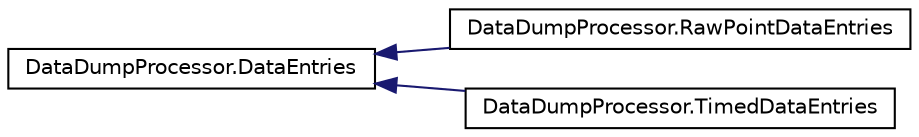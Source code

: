 digraph G
{
  edge [fontname="Helvetica",fontsize="10",labelfontname="Helvetica",labelfontsize="10"];
  node [fontname="Helvetica",fontsize="10",shape=record];
  rankdir="LR";
  Node1 [label="DataDumpProcessor.DataEntries",height=0.2,width=0.4,color="black", fillcolor="white", style="filled",URL="$class_data_dump_processor_1_1_data_entries.html"];
  Node1 -> Node2 [dir="back",color="midnightblue",fontsize="10",style="solid",fontname="Helvetica"];
  Node2 [label="DataDumpProcessor.RawPointDataEntries",height=0.2,width=0.4,color="black", fillcolor="white", style="filled",URL="$class_data_dump_processor_1_1_raw_point_data_entries.html"];
  Node1 -> Node3 [dir="back",color="midnightblue",fontsize="10",style="solid",fontname="Helvetica"];
  Node3 [label="DataDumpProcessor.TimedDataEntries",height=0.2,width=0.4,color="black", fillcolor="white", style="filled",URL="$class_data_dump_processor_1_1_timed_data_entries.html"];
}
